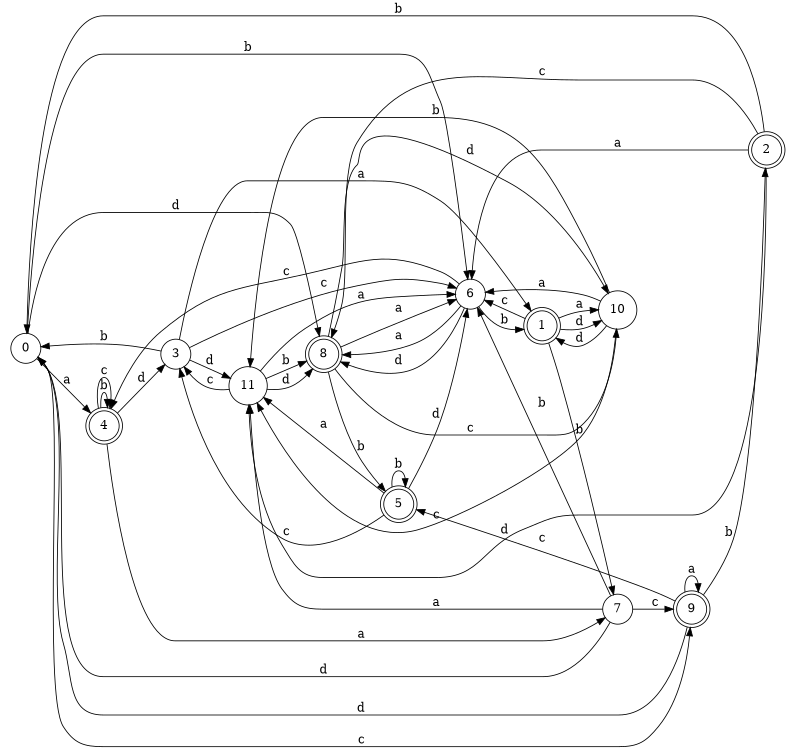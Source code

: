 digraph n10_6 {
__start0 [label="" shape="none"];

rankdir=LR;
size="8,5";

s0 [style="filled", color="black", fillcolor="white" shape="circle", label="0"];
s1 [style="rounded,filled", color="black", fillcolor="white" shape="doublecircle", label="1"];
s2 [style="rounded,filled", color="black", fillcolor="white" shape="doublecircle", label="2"];
s3 [style="filled", color="black", fillcolor="white" shape="circle", label="3"];
s4 [style="rounded,filled", color="black", fillcolor="white" shape="doublecircle", label="4"];
s5 [style="rounded,filled", color="black", fillcolor="white" shape="doublecircle", label="5"];
s6 [style="filled", color="black", fillcolor="white" shape="circle", label="6"];
s7 [style="filled", color="black", fillcolor="white" shape="circle", label="7"];
s8 [style="rounded,filled", color="black", fillcolor="white" shape="doublecircle", label="8"];
s9 [style="rounded,filled", color="black", fillcolor="white" shape="doublecircle", label="9"];
s10 [style="filled", color="black", fillcolor="white" shape="circle", label="10"];
s11 [style="filled", color="black", fillcolor="white" shape="circle", label="11"];
s0 -> s4 [label="a"];
s0 -> s6 [label="b"];
s0 -> s9 [label="c"];
s0 -> s8 [label="d"];
s1 -> s10 [label="a"];
s1 -> s7 [label="b"];
s1 -> s6 [label="c"];
s1 -> s10 [label="d"];
s2 -> s6 [label="a"];
s2 -> s0 [label="b"];
s2 -> s8 [label="c"];
s2 -> s11 [label="d"];
s3 -> s1 [label="a"];
s3 -> s0 [label="b"];
s3 -> s6 [label="c"];
s3 -> s11 [label="d"];
s4 -> s7 [label="a"];
s4 -> s4 [label="b"];
s4 -> s4 [label="c"];
s4 -> s3 [label="d"];
s5 -> s11 [label="a"];
s5 -> s5 [label="b"];
s5 -> s3 [label="c"];
s5 -> s6 [label="d"];
s6 -> s8 [label="a"];
s6 -> s1 [label="b"];
s6 -> s4 [label="c"];
s6 -> s8 [label="d"];
s7 -> s11 [label="a"];
s7 -> s6 [label="b"];
s7 -> s9 [label="c"];
s7 -> s0 [label="d"];
s8 -> s6 [label="a"];
s8 -> s5 [label="b"];
s8 -> s10 [label="c"];
s8 -> s10 [label="d"];
s9 -> s9 [label="a"];
s9 -> s2 [label="b"];
s9 -> s5 [label="c"];
s9 -> s0 [label="d"];
s10 -> s6 [label="a"];
s10 -> s11 [label="b"];
s10 -> s11 [label="c"];
s10 -> s1 [label="d"];
s11 -> s6 [label="a"];
s11 -> s8 [label="b"];
s11 -> s3 [label="c"];
s11 -> s8 [label="d"];

}